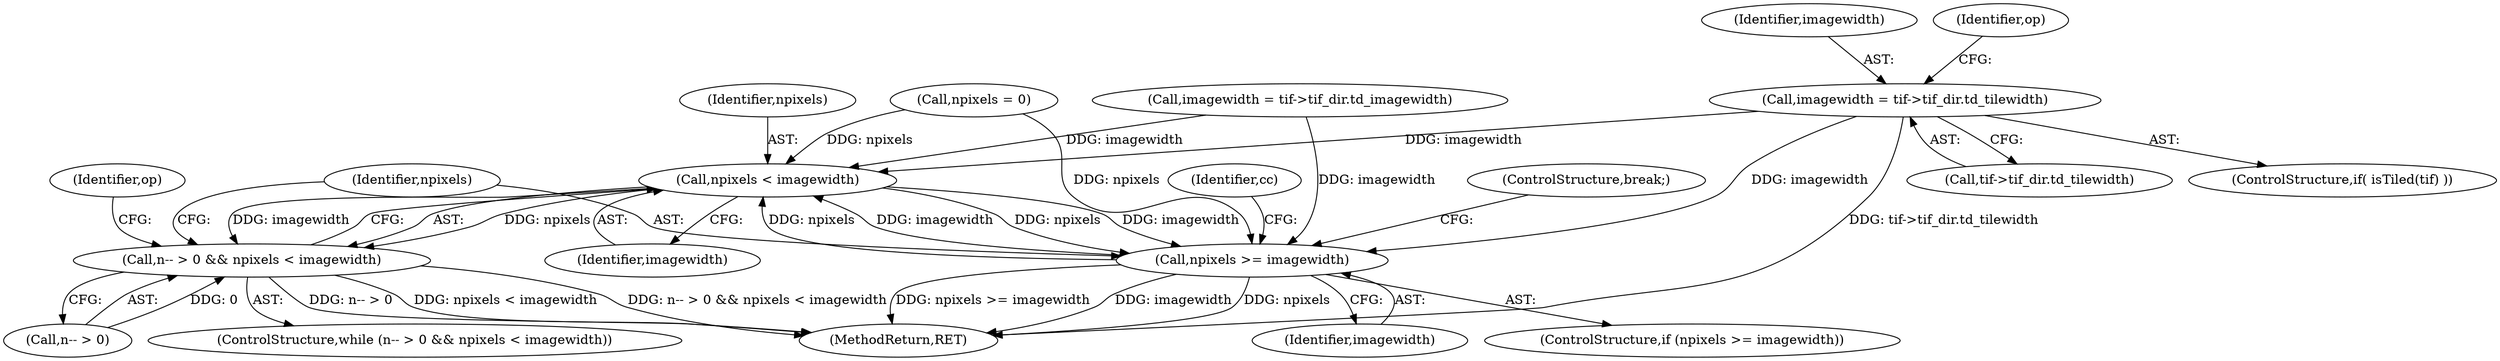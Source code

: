 digraph "0_libtiff_b18012dae552f85dcc5c57d3bf4e997a15b1cc1c@pointer" {
"1000300" [label="(Call,imagewidth = tif->tif_dir.td_tilewidth)"];
"1000330" [label="(Call,npixels < imagewidth)"];
"1000325" [label="(Call,n-- > 0 && npixels < imagewidth)"];
"1000337" [label="(Call,npixels >= imagewidth)"];
"1000302" [label="(Call,tif->tif_dir.td_tilewidth)"];
"1000297" [label="(ControlStructure,if( isTiled(tif) ))"];
"1000301" [label="(Identifier,imagewidth)"];
"1000330" [label="(Call,npixels < imagewidth)"];
"1000308" [label="(Identifier,op)"];
"1000326" [label="(Call,n-- > 0)"];
"1000339" [label="(Identifier,imagewidth)"];
"1000337" [label="(Call,npixels >= imagewidth)"];
"1000324" [label="(ControlStructure,while (n-- > 0 && npixels < imagewidth))"];
"1000325" [label="(Call,n-- > 0 && npixels < imagewidth)"];
"1000332" [label="(Identifier,imagewidth)"];
"1000343" [label="(Identifier,cc)"];
"1000338" [label="(Identifier,npixels)"];
"1000300" [label="(Call,imagewidth = tif->tif_dir.td_tilewidth)"];
"1000285" [label="(Call,npixels = 0)"];
"1000336" [label="(ControlStructure,if (npixels >= imagewidth))"];
"1000331" [label="(Identifier,npixels)"];
"1000290" [label="(Call,imagewidth = tif->tif_dir.td_imagewidth)"];
"1000340" [label="(ControlStructure,break;)"];
"1000383" [label="(MethodReturn,RET)"];
"1000334" [label="(Identifier,op)"];
"1000300" -> "1000297"  [label="AST: "];
"1000300" -> "1000302"  [label="CFG: "];
"1000301" -> "1000300"  [label="AST: "];
"1000302" -> "1000300"  [label="AST: "];
"1000308" -> "1000300"  [label="CFG: "];
"1000300" -> "1000383"  [label="DDG: tif->tif_dir.td_tilewidth"];
"1000300" -> "1000330"  [label="DDG: imagewidth"];
"1000300" -> "1000337"  [label="DDG: imagewidth"];
"1000330" -> "1000325"  [label="AST: "];
"1000330" -> "1000332"  [label="CFG: "];
"1000331" -> "1000330"  [label="AST: "];
"1000332" -> "1000330"  [label="AST: "];
"1000325" -> "1000330"  [label="CFG: "];
"1000330" -> "1000325"  [label="DDG: npixels"];
"1000330" -> "1000325"  [label="DDG: imagewidth"];
"1000285" -> "1000330"  [label="DDG: npixels"];
"1000337" -> "1000330"  [label="DDG: npixels"];
"1000337" -> "1000330"  [label="DDG: imagewidth"];
"1000290" -> "1000330"  [label="DDG: imagewidth"];
"1000330" -> "1000337"  [label="DDG: npixels"];
"1000330" -> "1000337"  [label="DDG: imagewidth"];
"1000325" -> "1000324"  [label="AST: "];
"1000325" -> "1000326"  [label="CFG: "];
"1000326" -> "1000325"  [label="AST: "];
"1000334" -> "1000325"  [label="CFG: "];
"1000338" -> "1000325"  [label="CFG: "];
"1000325" -> "1000383"  [label="DDG: n-- > 0"];
"1000325" -> "1000383"  [label="DDG: npixels < imagewidth"];
"1000325" -> "1000383"  [label="DDG: n-- > 0 && npixels < imagewidth"];
"1000326" -> "1000325"  [label="DDG: 0"];
"1000337" -> "1000336"  [label="AST: "];
"1000337" -> "1000339"  [label="CFG: "];
"1000338" -> "1000337"  [label="AST: "];
"1000339" -> "1000337"  [label="AST: "];
"1000340" -> "1000337"  [label="CFG: "];
"1000343" -> "1000337"  [label="CFG: "];
"1000337" -> "1000383"  [label="DDG: imagewidth"];
"1000337" -> "1000383"  [label="DDG: npixels"];
"1000337" -> "1000383"  [label="DDG: npixels >= imagewidth"];
"1000285" -> "1000337"  [label="DDG: npixels"];
"1000290" -> "1000337"  [label="DDG: imagewidth"];
}
